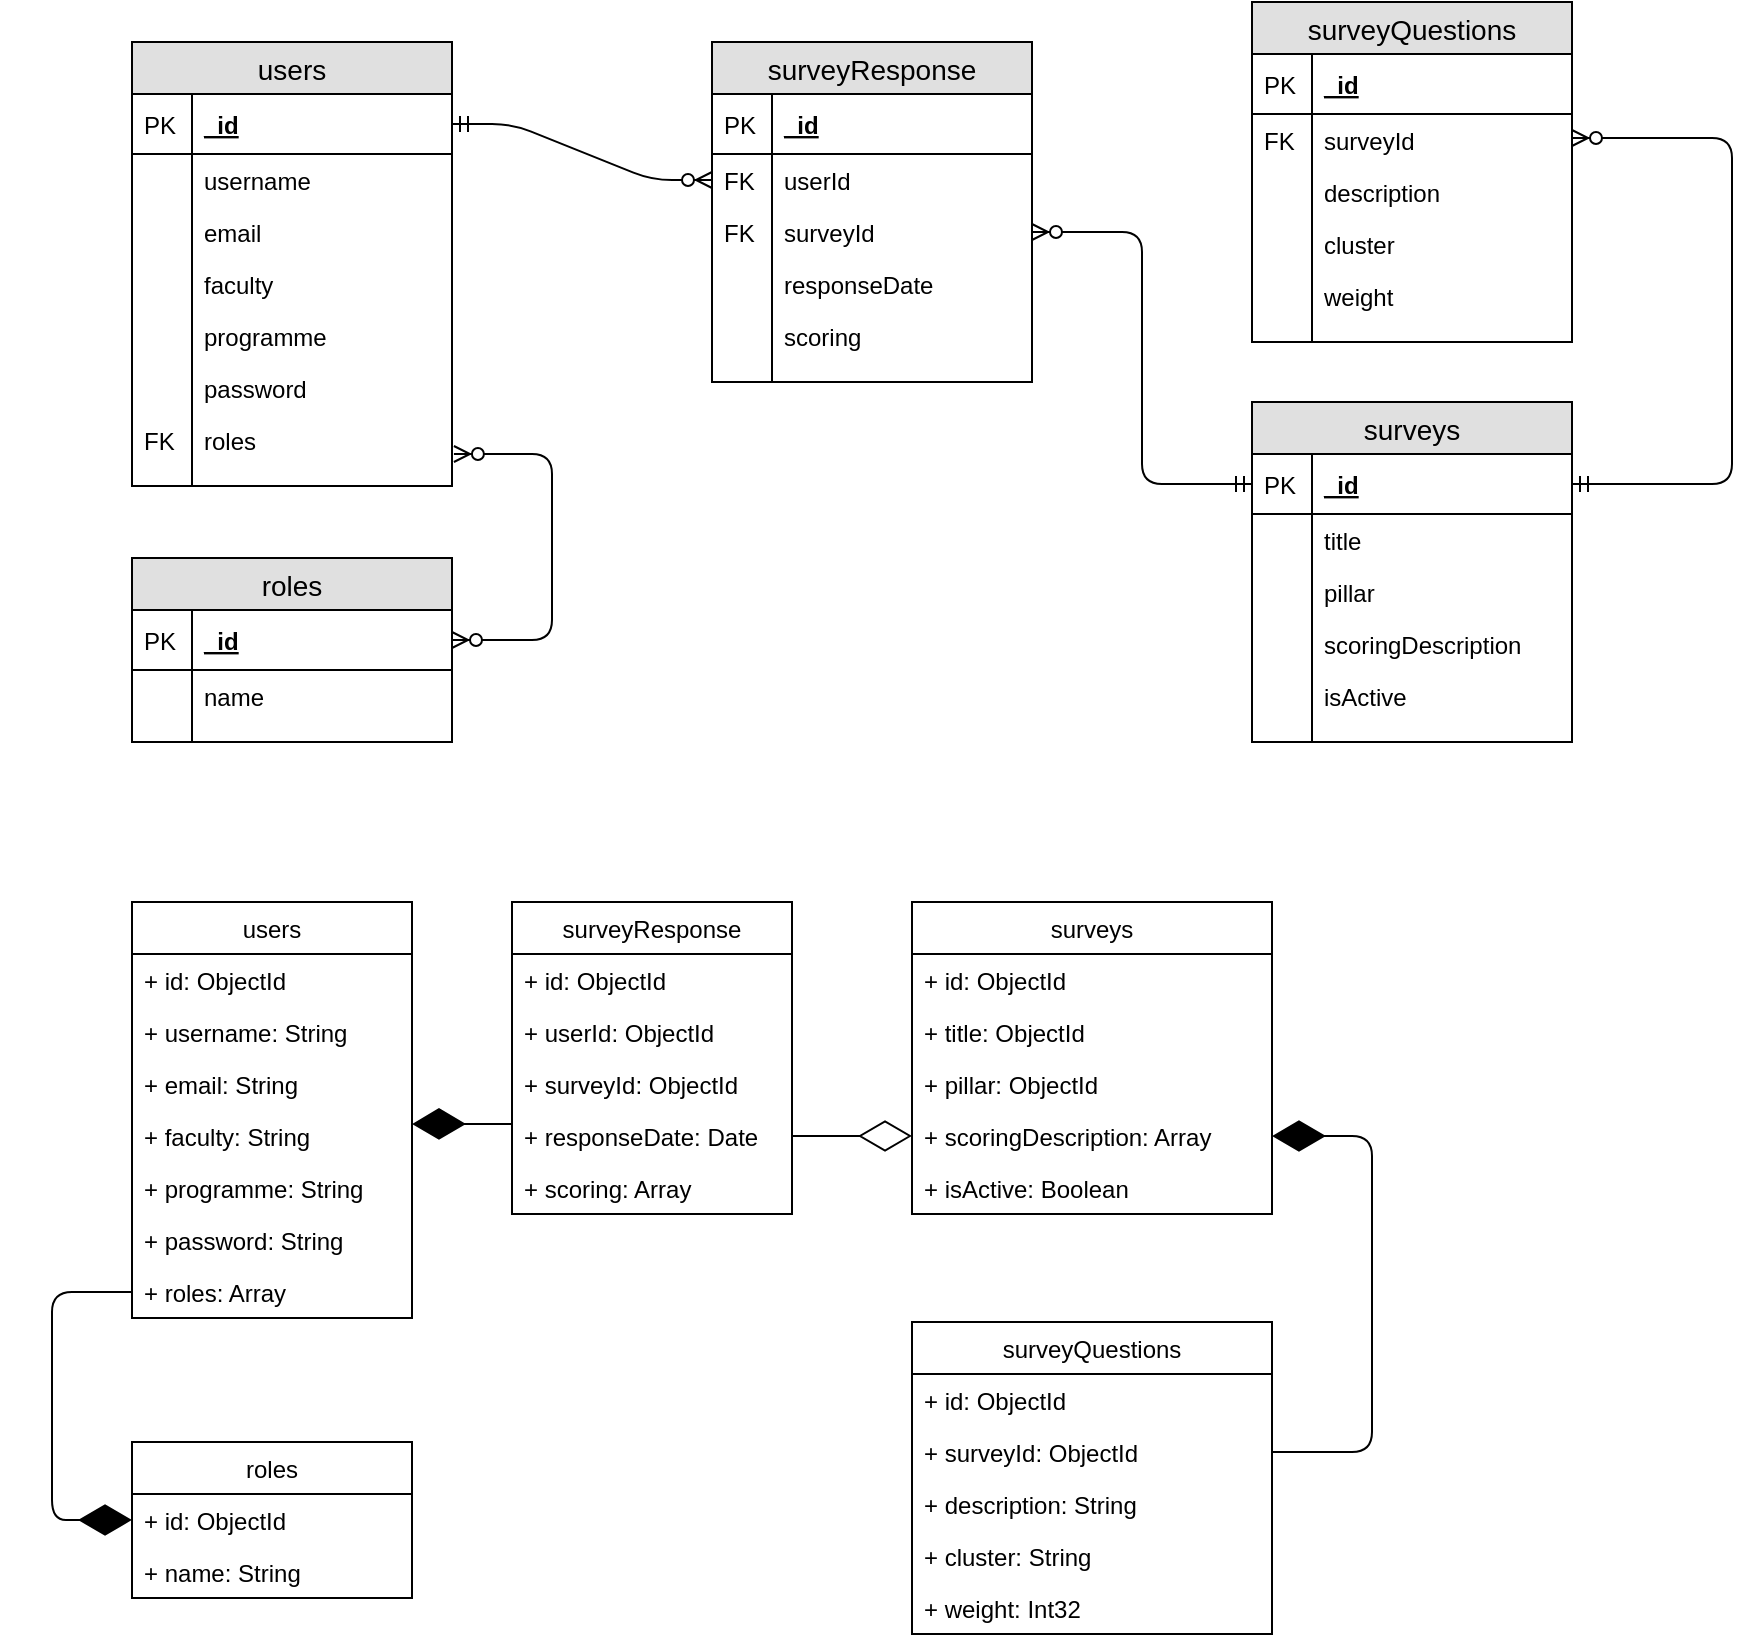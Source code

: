 <mxfile version="12.1.7" type="device" pages="1"><diagram id="KjeQDCXVWMAh6nXp53A3" name="Page-1"><mxGraphModel dx="1186" dy="875" grid="1" gridSize="10" guides="1" tooltips="1" connect="1" arrows="1" fold="1" page="1" pageScale="1" pageWidth="827" pageHeight="1169" math="0" shadow="0"><root><mxCell id="0"/><mxCell id="1" parent="0"/><mxCell id="Y5lfN9v1E54hAEEAa7Ec-3" value="users" style="swimlane;fontStyle=0;childLayout=stackLayout;horizontal=1;startSize=26;fillColor=#e0e0e0;horizontalStack=0;resizeParent=1;resizeParentMax=0;resizeLast=0;collapsible=1;marginBottom=0;swimlaneFillColor=#ffffff;align=center;fontSize=14;" vertex="1" parent="1"><mxGeometry x="170" y="90" width="160" height="222" as="geometry"/></mxCell><mxCell id="Y5lfN9v1E54hAEEAa7Ec-4" value="_id" style="shape=partialRectangle;top=0;left=0;right=0;bottom=1;align=left;verticalAlign=middle;fillColor=none;spacingLeft=34;spacingRight=4;overflow=hidden;rotatable=0;points=[[0,0.5],[1,0.5]];portConstraint=eastwest;dropTarget=0;fontStyle=5;fontSize=12;" vertex="1" parent="Y5lfN9v1E54hAEEAa7Ec-3"><mxGeometry y="26" width="160" height="30" as="geometry"/></mxCell><mxCell id="Y5lfN9v1E54hAEEAa7Ec-5" value="PK" style="shape=partialRectangle;top=0;left=0;bottom=0;fillColor=none;align=left;verticalAlign=middle;spacingLeft=4;spacingRight=4;overflow=hidden;rotatable=0;points=[];portConstraint=eastwest;part=1;fontSize=12;" vertex="1" connectable="0" parent="Y5lfN9v1E54hAEEAa7Ec-4"><mxGeometry width="30" height="30" as="geometry"/></mxCell><mxCell id="Y5lfN9v1E54hAEEAa7Ec-6" value="username" style="shape=partialRectangle;top=0;left=0;right=0;bottom=0;align=left;verticalAlign=top;fillColor=none;spacingLeft=34;spacingRight=4;overflow=hidden;rotatable=0;points=[[0,0.5],[1,0.5]];portConstraint=eastwest;dropTarget=0;fontSize=12;" vertex="1" parent="Y5lfN9v1E54hAEEAa7Ec-3"><mxGeometry y="56" width="160" height="26" as="geometry"/></mxCell><mxCell id="Y5lfN9v1E54hAEEAa7Ec-7" value="" style="shape=partialRectangle;top=0;left=0;bottom=0;fillColor=none;align=left;verticalAlign=top;spacingLeft=4;spacingRight=4;overflow=hidden;rotatable=0;points=[];portConstraint=eastwest;part=1;fontSize=12;" vertex="1" connectable="0" parent="Y5lfN9v1E54hAEEAa7Ec-6"><mxGeometry width="30" height="26" as="geometry"/></mxCell><mxCell id="Y5lfN9v1E54hAEEAa7Ec-8" value="email" style="shape=partialRectangle;top=0;left=0;right=0;bottom=0;align=left;verticalAlign=top;fillColor=none;spacingLeft=34;spacingRight=4;overflow=hidden;rotatable=0;points=[[0,0.5],[1,0.5]];portConstraint=eastwest;dropTarget=0;fontSize=12;" vertex="1" parent="Y5lfN9v1E54hAEEAa7Ec-3"><mxGeometry y="82" width="160" height="26" as="geometry"/></mxCell><mxCell id="Y5lfN9v1E54hAEEAa7Ec-9" value="" style="shape=partialRectangle;top=0;left=0;bottom=0;fillColor=none;align=left;verticalAlign=top;spacingLeft=4;spacingRight=4;overflow=hidden;rotatable=0;points=[];portConstraint=eastwest;part=1;fontSize=12;" vertex="1" connectable="0" parent="Y5lfN9v1E54hAEEAa7Ec-8"><mxGeometry width="30" height="26" as="geometry"/></mxCell><mxCell id="Y5lfN9v1E54hAEEAa7Ec-10" value="faculty" style="shape=partialRectangle;top=0;left=0;right=0;bottom=0;align=left;verticalAlign=top;fillColor=none;spacingLeft=34;spacingRight=4;overflow=hidden;rotatable=0;points=[[0,0.5],[1,0.5]];portConstraint=eastwest;dropTarget=0;fontSize=12;" vertex="1" parent="Y5lfN9v1E54hAEEAa7Ec-3"><mxGeometry y="108" width="160" height="26" as="geometry"/></mxCell><mxCell id="Y5lfN9v1E54hAEEAa7Ec-11" value="" style="shape=partialRectangle;top=0;left=0;bottom=0;fillColor=none;align=left;verticalAlign=top;spacingLeft=4;spacingRight=4;overflow=hidden;rotatable=0;points=[];portConstraint=eastwest;part=1;fontSize=12;" vertex="1" connectable="0" parent="Y5lfN9v1E54hAEEAa7Ec-10"><mxGeometry width="30" height="26" as="geometry"/></mxCell><mxCell id="Y5lfN9v1E54hAEEAa7Ec-14" value="programme" style="shape=partialRectangle;top=0;left=0;right=0;bottom=0;align=left;verticalAlign=top;fillColor=none;spacingLeft=34;spacingRight=4;overflow=hidden;rotatable=0;points=[[0,0.5],[1,0.5]];portConstraint=eastwest;dropTarget=0;fontSize=12;" vertex="1" parent="Y5lfN9v1E54hAEEAa7Ec-3"><mxGeometry y="134" width="160" height="26" as="geometry"/></mxCell><mxCell id="Y5lfN9v1E54hAEEAa7Ec-15" value="" style="shape=partialRectangle;top=0;left=0;bottom=0;fillColor=none;align=left;verticalAlign=top;spacingLeft=4;spacingRight=4;overflow=hidden;rotatable=0;points=[];portConstraint=eastwest;part=1;fontSize=12;" vertex="1" connectable="0" parent="Y5lfN9v1E54hAEEAa7Ec-14"><mxGeometry width="30" height="26" as="geometry"/></mxCell><mxCell id="Y5lfN9v1E54hAEEAa7Ec-16" value="password" style="shape=partialRectangle;top=0;left=0;right=0;bottom=0;align=left;verticalAlign=top;fillColor=none;spacingLeft=34;spacingRight=4;overflow=hidden;rotatable=0;points=[[0,0.5],[1,0.5]];portConstraint=eastwest;dropTarget=0;fontSize=12;" vertex="1" parent="Y5lfN9v1E54hAEEAa7Ec-3"><mxGeometry y="160" width="160" height="26" as="geometry"/></mxCell><mxCell id="Y5lfN9v1E54hAEEAa7Ec-17" value="" style="shape=partialRectangle;top=0;left=0;bottom=0;fillColor=none;align=left;verticalAlign=top;spacingLeft=4;spacingRight=4;overflow=hidden;rotatable=0;points=[];portConstraint=eastwest;part=1;fontSize=12;" vertex="1" connectable="0" parent="Y5lfN9v1E54hAEEAa7Ec-16"><mxGeometry width="30" height="26" as="geometry"/></mxCell><mxCell id="Y5lfN9v1E54hAEEAa7Ec-18" value="roles" style="shape=partialRectangle;top=0;left=0;right=0;bottom=0;align=left;verticalAlign=top;fillColor=none;spacingLeft=34;spacingRight=4;overflow=hidden;rotatable=0;points=[[0,0.5],[1,0.5]];portConstraint=eastwest;dropTarget=0;fontSize=12;" vertex="1" parent="Y5lfN9v1E54hAEEAa7Ec-3"><mxGeometry y="186" width="160" height="26" as="geometry"/></mxCell><mxCell id="Y5lfN9v1E54hAEEAa7Ec-19" value="FK" style="shape=partialRectangle;top=0;left=0;bottom=0;fillColor=none;align=left;verticalAlign=top;spacingLeft=4;spacingRight=4;overflow=hidden;rotatable=0;points=[];portConstraint=eastwest;part=1;fontSize=12;" vertex="1" connectable="0" parent="Y5lfN9v1E54hAEEAa7Ec-18"><mxGeometry width="30" height="26" as="geometry"/></mxCell><mxCell id="Y5lfN9v1E54hAEEAa7Ec-12" value="" style="shape=partialRectangle;top=0;left=0;right=0;bottom=0;align=left;verticalAlign=top;fillColor=none;spacingLeft=34;spacingRight=4;overflow=hidden;rotatable=0;points=[[0,0.5],[1,0.5]];portConstraint=eastwest;dropTarget=0;fontSize=12;" vertex="1" parent="Y5lfN9v1E54hAEEAa7Ec-3"><mxGeometry y="212" width="160" height="10" as="geometry"/></mxCell><mxCell id="Y5lfN9v1E54hAEEAa7Ec-13" value="" style="shape=partialRectangle;top=0;left=0;bottom=0;fillColor=none;align=left;verticalAlign=top;spacingLeft=4;spacingRight=4;overflow=hidden;rotatable=0;points=[];portConstraint=eastwest;part=1;fontSize=12;" vertex="1" connectable="0" parent="Y5lfN9v1E54hAEEAa7Ec-12"><mxGeometry width="30" height="10" as="geometry"/></mxCell><mxCell id="Y5lfN9v1E54hAEEAa7Ec-20" value="roles" style="swimlane;fontStyle=0;childLayout=stackLayout;horizontal=1;startSize=26;fillColor=#e0e0e0;horizontalStack=0;resizeParent=1;resizeParentMax=0;resizeLast=0;collapsible=1;marginBottom=0;swimlaneFillColor=#ffffff;align=center;fontSize=14;" vertex="1" parent="1"><mxGeometry x="170" y="348" width="160" height="92" as="geometry"/></mxCell><mxCell id="Y5lfN9v1E54hAEEAa7Ec-21" value="_id" style="shape=partialRectangle;top=0;left=0;right=0;bottom=1;align=left;verticalAlign=middle;fillColor=none;spacingLeft=34;spacingRight=4;overflow=hidden;rotatable=0;points=[[0,0.5],[1,0.5]];portConstraint=eastwest;dropTarget=0;fontStyle=5;fontSize=12;" vertex="1" parent="Y5lfN9v1E54hAEEAa7Ec-20"><mxGeometry y="26" width="160" height="30" as="geometry"/></mxCell><mxCell id="Y5lfN9v1E54hAEEAa7Ec-22" value="PK" style="shape=partialRectangle;top=0;left=0;bottom=0;fillColor=none;align=left;verticalAlign=middle;spacingLeft=4;spacingRight=4;overflow=hidden;rotatable=0;points=[];portConstraint=eastwest;part=1;fontSize=12;" vertex="1" connectable="0" parent="Y5lfN9v1E54hAEEAa7Ec-21"><mxGeometry width="30" height="30" as="geometry"/></mxCell><mxCell id="Y5lfN9v1E54hAEEAa7Ec-23" value="name" style="shape=partialRectangle;top=0;left=0;right=0;bottom=0;align=left;verticalAlign=top;fillColor=none;spacingLeft=34;spacingRight=4;overflow=hidden;rotatable=0;points=[[0,0.5],[1,0.5]];portConstraint=eastwest;dropTarget=0;fontSize=12;" vertex="1" parent="Y5lfN9v1E54hAEEAa7Ec-20"><mxGeometry y="56" width="160" height="26" as="geometry"/></mxCell><mxCell id="Y5lfN9v1E54hAEEAa7Ec-24" value="" style="shape=partialRectangle;top=0;left=0;bottom=0;fillColor=none;align=left;verticalAlign=top;spacingLeft=4;spacingRight=4;overflow=hidden;rotatable=0;points=[];portConstraint=eastwest;part=1;fontSize=12;" vertex="1" connectable="0" parent="Y5lfN9v1E54hAEEAa7Ec-23"><mxGeometry width="30" height="26" as="geometry"/></mxCell><mxCell id="Y5lfN9v1E54hAEEAa7Ec-35" value="" style="shape=partialRectangle;top=0;left=0;right=0;bottom=0;align=left;verticalAlign=top;fillColor=none;spacingLeft=34;spacingRight=4;overflow=hidden;rotatable=0;points=[[0,0.5],[1,0.5]];portConstraint=eastwest;dropTarget=0;fontSize=12;" vertex="1" parent="Y5lfN9v1E54hAEEAa7Ec-20"><mxGeometry y="82" width="160" height="10" as="geometry"/></mxCell><mxCell id="Y5lfN9v1E54hAEEAa7Ec-36" value="" style="shape=partialRectangle;top=0;left=0;bottom=0;fillColor=none;align=left;verticalAlign=top;spacingLeft=4;spacingRight=4;overflow=hidden;rotatable=0;points=[];portConstraint=eastwest;part=1;fontSize=12;" vertex="1" connectable="0" parent="Y5lfN9v1E54hAEEAa7Ec-35"><mxGeometry width="30" height="10" as="geometry"/></mxCell><mxCell id="Y5lfN9v1E54hAEEAa7Ec-37" value="surveys" style="swimlane;fontStyle=0;childLayout=stackLayout;horizontal=1;startSize=26;fillColor=#e0e0e0;horizontalStack=0;resizeParent=1;resizeParentMax=0;resizeLast=0;collapsible=1;marginBottom=0;swimlaneFillColor=#ffffff;align=center;fontSize=14;" vertex="1" parent="1"><mxGeometry x="730" y="270" width="160" height="170" as="geometry"/></mxCell><mxCell id="Y5lfN9v1E54hAEEAa7Ec-38" value="_id" style="shape=partialRectangle;top=0;left=0;right=0;bottom=1;align=left;verticalAlign=middle;fillColor=none;spacingLeft=34;spacingRight=4;overflow=hidden;rotatable=0;points=[[0,0.5],[1,0.5]];portConstraint=eastwest;dropTarget=0;fontStyle=5;fontSize=12;" vertex="1" parent="Y5lfN9v1E54hAEEAa7Ec-37"><mxGeometry y="26" width="160" height="30" as="geometry"/></mxCell><mxCell id="Y5lfN9v1E54hAEEAa7Ec-39" value="PK" style="shape=partialRectangle;top=0;left=0;bottom=0;fillColor=none;align=left;verticalAlign=middle;spacingLeft=4;spacingRight=4;overflow=hidden;rotatable=0;points=[];portConstraint=eastwest;part=1;fontSize=12;" vertex="1" connectable="0" parent="Y5lfN9v1E54hAEEAa7Ec-38"><mxGeometry width="30" height="30" as="geometry"/></mxCell><mxCell id="Y5lfN9v1E54hAEEAa7Ec-40" value="title" style="shape=partialRectangle;top=0;left=0;right=0;bottom=0;align=left;verticalAlign=top;fillColor=none;spacingLeft=34;spacingRight=4;overflow=hidden;rotatable=0;points=[[0,0.5],[1,0.5]];portConstraint=eastwest;dropTarget=0;fontSize=12;" vertex="1" parent="Y5lfN9v1E54hAEEAa7Ec-37"><mxGeometry y="56" width="160" height="26" as="geometry"/></mxCell><mxCell id="Y5lfN9v1E54hAEEAa7Ec-41" value="" style="shape=partialRectangle;top=0;left=0;bottom=0;fillColor=none;align=left;verticalAlign=top;spacingLeft=4;spacingRight=4;overflow=hidden;rotatable=0;points=[];portConstraint=eastwest;part=1;fontSize=12;" vertex="1" connectable="0" parent="Y5lfN9v1E54hAEEAa7Ec-40"><mxGeometry width="30" height="26" as="geometry"/></mxCell><mxCell id="Y5lfN9v1E54hAEEAa7Ec-42" value="pillar" style="shape=partialRectangle;top=0;left=0;right=0;bottom=0;align=left;verticalAlign=top;fillColor=none;spacingLeft=34;spacingRight=4;overflow=hidden;rotatable=0;points=[[0,0.5],[1,0.5]];portConstraint=eastwest;dropTarget=0;fontSize=12;" vertex="1" parent="Y5lfN9v1E54hAEEAa7Ec-37"><mxGeometry y="82" width="160" height="26" as="geometry"/></mxCell><mxCell id="Y5lfN9v1E54hAEEAa7Ec-43" value="" style="shape=partialRectangle;top=0;left=0;bottom=0;fillColor=none;align=left;verticalAlign=top;spacingLeft=4;spacingRight=4;overflow=hidden;rotatable=0;points=[];portConstraint=eastwest;part=1;fontSize=12;" vertex="1" connectable="0" parent="Y5lfN9v1E54hAEEAa7Ec-42"><mxGeometry width="30" height="26" as="geometry"/></mxCell><mxCell id="Y5lfN9v1E54hAEEAa7Ec-44" value="scoringDescription" style="shape=partialRectangle;top=0;left=0;right=0;bottom=0;align=left;verticalAlign=top;fillColor=none;spacingLeft=34;spacingRight=4;overflow=hidden;rotatable=0;points=[[0,0.5],[1,0.5]];portConstraint=eastwest;dropTarget=0;fontSize=12;" vertex="1" parent="Y5lfN9v1E54hAEEAa7Ec-37"><mxGeometry y="108" width="160" height="26" as="geometry"/></mxCell><mxCell id="Y5lfN9v1E54hAEEAa7Ec-45" value="" style="shape=partialRectangle;top=0;left=0;bottom=0;fillColor=none;align=left;verticalAlign=top;spacingLeft=4;spacingRight=4;overflow=hidden;rotatable=0;points=[];portConstraint=eastwest;part=1;fontSize=12;" vertex="1" connectable="0" parent="Y5lfN9v1E54hAEEAa7Ec-44"><mxGeometry width="30" height="26" as="geometry"/></mxCell><mxCell id="Y5lfN9v1E54hAEEAa7Ec-46" value="isActive" style="shape=partialRectangle;top=0;left=0;right=0;bottom=0;align=left;verticalAlign=top;fillColor=none;spacingLeft=34;spacingRight=4;overflow=hidden;rotatable=0;points=[[0,0.5],[1,0.5]];portConstraint=eastwest;dropTarget=0;fontSize=12;" vertex="1" parent="Y5lfN9v1E54hAEEAa7Ec-37"><mxGeometry y="134" width="160" height="26" as="geometry"/></mxCell><mxCell id="Y5lfN9v1E54hAEEAa7Ec-47" value="" style="shape=partialRectangle;top=0;left=0;bottom=0;fillColor=none;align=left;verticalAlign=top;spacingLeft=4;spacingRight=4;overflow=hidden;rotatable=0;points=[];portConstraint=eastwest;part=1;fontSize=12;" vertex="1" connectable="0" parent="Y5lfN9v1E54hAEEAa7Ec-46"><mxGeometry width="30" height="26" as="geometry"/></mxCell><mxCell id="Y5lfN9v1E54hAEEAa7Ec-52" value="" style="shape=partialRectangle;top=0;left=0;right=0;bottom=0;align=left;verticalAlign=top;fillColor=none;spacingLeft=34;spacingRight=4;overflow=hidden;rotatable=0;points=[[0,0.5],[1,0.5]];portConstraint=eastwest;dropTarget=0;fontSize=12;" vertex="1" parent="Y5lfN9v1E54hAEEAa7Ec-37"><mxGeometry y="160" width="160" height="10" as="geometry"/></mxCell><mxCell id="Y5lfN9v1E54hAEEAa7Ec-53" value="" style="shape=partialRectangle;top=0;left=0;bottom=0;fillColor=none;align=left;verticalAlign=top;spacingLeft=4;spacingRight=4;overflow=hidden;rotatable=0;points=[];portConstraint=eastwest;part=1;fontSize=12;" vertex="1" connectable="0" parent="Y5lfN9v1E54hAEEAa7Ec-52"><mxGeometry width="30" height="10" as="geometry"/></mxCell><mxCell id="Y5lfN9v1E54hAEEAa7Ec-54" value="surveyQuestions" style="swimlane;fontStyle=0;childLayout=stackLayout;horizontal=1;startSize=26;fillColor=#e0e0e0;horizontalStack=0;resizeParent=1;resizeParentMax=0;resizeLast=0;collapsible=1;marginBottom=0;swimlaneFillColor=#ffffff;align=center;fontSize=14;" vertex="1" parent="1"><mxGeometry x="730" y="70" width="160" height="170" as="geometry"/></mxCell><mxCell id="Y5lfN9v1E54hAEEAa7Ec-55" value="_id" style="shape=partialRectangle;top=0;left=0;right=0;bottom=1;align=left;verticalAlign=middle;fillColor=none;spacingLeft=34;spacingRight=4;overflow=hidden;rotatable=0;points=[[0,0.5],[1,0.5]];portConstraint=eastwest;dropTarget=0;fontStyle=5;fontSize=12;" vertex="1" parent="Y5lfN9v1E54hAEEAa7Ec-54"><mxGeometry y="26" width="160" height="30" as="geometry"/></mxCell><mxCell id="Y5lfN9v1E54hAEEAa7Ec-56" value="PK" style="shape=partialRectangle;top=0;left=0;bottom=0;fillColor=none;align=left;verticalAlign=middle;spacingLeft=4;spacingRight=4;overflow=hidden;rotatable=0;points=[];portConstraint=eastwest;part=1;fontSize=12;" vertex="1" connectable="0" parent="Y5lfN9v1E54hAEEAa7Ec-55"><mxGeometry width="30" height="30" as="geometry"/></mxCell><mxCell id="Y5lfN9v1E54hAEEAa7Ec-57" value="surveyId" style="shape=partialRectangle;top=0;left=0;right=0;bottom=0;align=left;verticalAlign=top;fillColor=none;spacingLeft=34;spacingRight=4;overflow=hidden;rotatable=0;points=[[0,0.5],[1,0.5]];portConstraint=eastwest;dropTarget=0;fontSize=12;" vertex="1" parent="Y5lfN9v1E54hAEEAa7Ec-54"><mxGeometry y="56" width="160" height="26" as="geometry"/></mxCell><mxCell id="Y5lfN9v1E54hAEEAa7Ec-58" value="FK" style="shape=partialRectangle;top=0;left=0;bottom=0;fillColor=none;align=left;verticalAlign=top;spacingLeft=4;spacingRight=4;overflow=hidden;rotatable=0;points=[];portConstraint=eastwest;part=1;fontSize=12;" vertex="1" connectable="0" parent="Y5lfN9v1E54hAEEAa7Ec-57"><mxGeometry width="30" height="26" as="geometry"/></mxCell><mxCell id="Y5lfN9v1E54hAEEAa7Ec-59" value="description" style="shape=partialRectangle;top=0;left=0;right=0;bottom=0;align=left;verticalAlign=top;fillColor=none;spacingLeft=34;spacingRight=4;overflow=hidden;rotatable=0;points=[[0,0.5],[1,0.5]];portConstraint=eastwest;dropTarget=0;fontSize=12;" vertex="1" parent="Y5lfN9v1E54hAEEAa7Ec-54"><mxGeometry y="82" width="160" height="26" as="geometry"/></mxCell><mxCell id="Y5lfN9v1E54hAEEAa7Ec-60" value="" style="shape=partialRectangle;top=0;left=0;bottom=0;fillColor=none;align=left;verticalAlign=top;spacingLeft=4;spacingRight=4;overflow=hidden;rotatable=0;points=[];portConstraint=eastwest;part=1;fontSize=12;" vertex="1" connectable="0" parent="Y5lfN9v1E54hAEEAa7Ec-59"><mxGeometry width="30" height="26" as="geometry"/></mxCell><mxCell id="Y5lfN9v1E54hAEEAa7Ec-61" value="cluster" style="shape=partialRectangle;top=0;left=0;right=0;bottom=0;align=left;verticalAlign=top;fillColor=none;spacingLeft=34;spacingRight=4;overflow=hidden;rotatable=0;points=[[0,0.5],[1,0.5]];portConstraint=eastwest;dropTarget=0;fontSize=12;" vertex="1" parent="Y5lfN9v1E54hAEEAa7Ec-54"><mxGeometry y="108" width="160" height="26" as="geometry"/></mxCell><mxCell id="Y5lfN9v1E54hAEEAa7Ec-62" value="" style="shape=partialRectangle;top=0;left=0;bottom=0;fillColor=none;align=left;verticalAlign=top;spacingLeft=4;spacingRight=4;overflow=hidden;rotatable=0;points=[];portConstraint=eastwest;part=1;fontSize=12;" vertex="1" connectable="0" parent="Y5lfN9v1E54hAEEAa7Ec-61"><mxGeometry width="30" height="26" as="geometry"/></mxCell><mxCell id="Y5lfN9v1E54hAEEAa7Ec-63" value="weight" style="shape=partialRectangle;top=0;left=0;right=0;bottom=0;align=left;verticalAlign=top;fillColor=none;spacingLeft=34;spacingRight=4;overflow=hidden;rotatable=0;points=[[0,0.5],[1,0.5]];portConstraint=eastwest;dropTarget=0;fontSize=12;" vertex="1" parent="Y5lfN9v1E54hAEEAa7Ec-54"><mxGeometry y="134" width="160" height="26" as="geometry"/></mxCell><mxCell id="Y5lfN9v1E54hAEEAa7Ec-64" value="" style="shape=partialRectangle;top=0;left=0;bottom=0;fillColor=none;align=left;verticalAlign=top;spacingLeft=4;spacingRight=4;overflow=hidden;rotatable=0;points=[];portConstraint=eastwest;part=1;fontSize=12;" vertex="1" connectable="0" parent="Y5lfN9v1E54hAEEAa7Ec-63"><mxGeometry width="30" height="26" as="geometry"/></mxCell><mxCell id="Y5lfN9v1E54hAEEAa7Ec-65" value="" style="shape=partialRectangle;top=0;left=0;right=0;bottom=0;align=left;verticalAlign=top;fillColor=none;spacingLeft=34;spacingRight=4;overflow=hidden;rotatable=0;points=[[0,0.5],[1,0.5]];portConstraint=eastwest;dropTarget=0;fontSize=12;" vertex="1" parent="Y5lfN9v1E54hAEEAa7Ec-54"><mxGeometry y="160" width="160" height="10" as="geometry"/></mxCell><mxCell id="Y5lfN9v1E54hAEEAa7Ec-66" value="" style="shape=partialRectangle;top=0;left=0;bottom=0;fillColor=none;align=left;verticalAlign=top;spacingLeft=4;spacingRight=4;overflow=hidden;rotatable=0;points=[];portConstraint=eastwest;part=1;fontSize=12;" vertex="1" connectable="0" parent="Y5lfN9v1E54hAEEAa7Ec-65"><mxGeometry width="30" height="10" as="geometry"/></mxCell><mxCell id="Y5lfN9v1E54hAEEAa7Ec-67" value="surveyResponse" style="swimlane;fontStyle=0;childLayout=stackLayout;horizontal=1;startSize=26;fillColor=#e0e0e0;horizontalStack=0;resizeParent=1;resizeParentMax=0;resizeLast=0;collapsible=1;marginBottom=0;swimlaneFillColor=#ffffff;align=center;fontSize=14;" vertex="1" parent="1"><mxGeometry x="460" y="90" width="160" height="170" as="geometry"/></mxCell><mxCell id="Y5lfN9v1E54hAEEAa7Ec-68" value="_id" style="shape=partialRectangle;top=0;left=0;right=0;bottom=1;align=left;verticalAlign=middle;fillColor=none;spacingLeft=34;spacingRight=4;overflow=hidden;rotatable=0;points=[[0,0.5],[1,0.5]];portConstraint=eastwest;dropTarget=0;fontStyle=5;fontSize=12;" vertex="1" parent="Y5lfN9v1E54hAEEAa7Ec-67"><mxGeometry y="26" width="160" height="30" as="geometry"/></mxCell><mxCell id="Y5lfN9v1E54hAEEAa7Ec-69" value="PK" style="shape=partialRectangle;top=0;left=0;bottom=0;fillColor=none;align=left;verticalAlign=middle;spacingLeft=4;spacingRight=4;overflow=hidden;rotatable=0;points=[];portConstraint=eastwest;part=1;fontSize=12;" vertex="1" connectable="0" parent="Y5lfN9v1E54hAEEAa7Ec-68"><mxGeometry width="30" height="30" as="geometry"/></mxCell><mxCell id="Y5lfN9v1E54hAEEAa7Ec-70" value="userId" style="shape=partialRectangle;top=0;left=0;right=0;bottom=0;align=left;verticalAlign=top;fillColor=none;spacingLeft=34;spacingRight=4;overflow=hidden;rotatable=0;points=[[0,0.5],[1,0.5]];portConstraint=eastwest;dropTarget=0;fontSize=12;" vertex="1" parent="Y5lfN9v1E54hAEEAa7Ec-67"><mxGeometry y="56" width="160" height="26" as="geometry"/></mxCell><mxCell id="Y5lfN9v1E54hAEEAa7Ec-71" value="FK" style="shape=partialRectangle;top=0;left=0;bottom=0;fillColor=none;align=left;verticalAlign=top;spacingLeft=4;spacingRight=4;overflow=hidden;rotatable=0;points=[];portConstraint=eastwest;part=1;fontSize=12;" vertex="1" connectable="0" parent="Y5lfN9v1E54hAEEAa7Ec-70"><mxGeometry width="30" height="26" as="geometry"/></mxCell><mxCell id="Y5lfN9v1E54hAEEAa7Ec-72" value="surveyId" style="shape=partialRectangle;top=0;left=0;right=0;bottom=0;align=left;verticalAlign=top;fillColor=none;spacingLeft=34;spacingRight=4;overflow=hidden;rotatable=0;points=[[0,0.5],[1,0.5]];portConstraint=eastwest;dropTarget=0;fontSize=12;" vertex="1" parent="Y5lfN9v1E54hAEEAa7Ec-67"><mxGeometry y="82" width="160" height="26" as="geometry"/></mxCell><mxCell id="Y5lfN9v1E54hAEEAa7Ec-73" value="FK" style="shape=partialRectangle;top=0;left=0;bottom=0;fillColor=none;align=left;verticalAlign=top;spacingLeft=4;spacingRight=4;overflow=hidden;rotatable=0;points=[];portConstraint=eastwest;part=1;fontSize=12;" vertex="1" connectable="0" parent="Y5lfN9v1E54hAEEAa7Ec-72"><mxGeometry width="30" height="26" as="geometry"/></mxCell><mxCell id="Y5lfN9v1E54hAEEAa7Ec-74" value="responseDate" style="shape=partialRectangle;top=0;left=0;right=0;bottom=0;align=left;verticalAlign=top;fillColor=none;spacingLeft=34;spacingRight=4;overflow=hidden;rotatable=0;points=[[0,0.5],[1,0.5]];portConstraint=eastwest;dropTarget=0;fontSize=12;" vertex="1" parent="Y5lfN9v1E54hAEEAa7Ec-67"><mxGeometry y="108" width="160" height="26" as="geometry"/></mxCell><mxCell id="Y5lfN9v1E54hAEEAa7Ec-75" value="" style="shape=partialRectangle;top=0;left=0;bottom=0;fillColor=none;align=left;verticalAlign=top;spacingLeft=4;spacingRight=4;overflow=hidden;rotatable=0;points=[];portConstraint=eastwest;part=1;fontSize=12;" vertex="1" connectable="0" parent="Y5lfN9v1E54hAEEAa7Ec-74"><mxGeometry width="30" height="26" as="geometry"/></mxCell><mxCell id="Y5lfN9v1E54hAEEAa7Ec-76" value="scoring" style="shape=partialRectangle;top=0;left=0;right=0;bottom=0;align=left;verticalAlign=top;fillColor=none;spacingLeft=34;spacingRight=4;overflow=hidden;rotatable=0;points=[[0,0.5],[1,0.5]];portConstraint=eastwest;dropTarget=0;fontSize=12;" vertex="1" parent="Y5lfN9v1E54hAEEAa7Ec-67"><mxGeometry y="134" width="160" height="26" as="geometry"/></mxCell><mxCell id="Y5lfN9v1E54hAEEAa7Ec-77" value="" style="shape=partialRectangle;top=0;left=0;bottom=0;fillColor=none;align=left;verticalAlign=top;spacingLeft=4;spacingRight=4;overflow=hidden;rotatable=0;points=[];portConstraint=eastwest;part=1;fontSize=12;" vertex="1" connectable="0" parent="Y5lfN9v1E54hAEEAa7Ec-76"><mxGeometry width="30" height="26" as="geometry"/></mxCell><mxCell id="Y5lfN9v1E54hAEEAa7Ec-78" value="" style="shape=partialRectangle;top=0;left=0;right=0;bottom=0;align=left;verticalAlign=top;fillColor=none;spacingLeft=34;spacingRight=4;overflow=hidden;rotatable=0;points=[[0,0.5],[1,0.5]];portConstraint=eastwest;dropTarget=0;fontSize=12;" vertex="1" parent="Y5lfN9v1E54hAEEAa7Ec-67"><mxGeometry y="160" width="160" height="10" as="geometry"/></mxCell><mxCell id="Y5lfN9v1E54hAEEAa7Ec-79" value="" style="shape=partialRectangle;top=0;left=0;bottom=0;fillColor=none;align=left;verticalAlign=top;spacingLeft=4;spacingRight=4;overflow=hidden;rotatable=0;points=[];portConstraint=eastwest;part=1;fontSize=12;" vertex="1" connectable="0" parent="Y5lfN9v1E54hAEEAa7Ec-78"><mxGeometry width="30" height="10" as="geometry"/></mxCell><mxCell id="Y5lfN9v1E54hAEEAa7Ec-81" value="" style="edgeStyle=elbowEdgeStyle;fontSize=12;html=1;endArrow=ERzeroToMany;endFill=1;startArrow=ERzeroToMany;entryX=1;entryY=0.5;entryDx=0;entryDy=0;exitX=1.006;exitY=0.769;exitDx=0;exitDy=0;exitPerimeter=0;" edge="1" parent="1" source="Y5lfN9v1E54hAEEAa7Ec-18" target="Y5lfN9v1E54hAEEAa7Ec-21"><mxGeometry width="100" height="100" relative="1" as="geometry"><mxPoint x="330" y="311" as="sourcePoint"/><mxPoint x="471.421" y="211" as="targetPoint"/><Array as="points"><mxPoint x="380" y="340"/></Array></mxGeometry></mxCell><mxCell id="Y5lfN9v1E54hAEEAa7Ec-83" value="" style="edgeStyle=entityRelationEdgeStyle;fontSize=12;html=1;endArrow=ERzeroToMany;startArrow=ERmandOne;entryX=0;entryY=0.5;entryDx=0;entryDy=0;exitX=1;exitY=0.5;exitDx=0;exitDy=0;" edge="1" parent="1" source="Y5lfN9v1E54hAEEAa7Ec-4" target="Y5lfN9v1E54hAEEAa7Ec-70"><mxGeometry width="100" height="100" relative="1" as="geometry"><mxPoint x="170" y="560" as="sourcePoint"/><mxPoint x="270" y="460" as="targetPoint"/></mxGeometry></mxCell><mxCell id="Y5lfN9v1E54hAEEAa7Ec-84" value="" style="edgeStyle=elbowEdgeStyle;fontSize=12;html=1;endArrow=ERzeroToMany;startArrow=ERmandOne;entryX=1;entryY=0.5;entryDx=0;entryDy=0;exitX=0;exitY=0.5;exitDx=0;exitDy=0;" edge="1" parent="1" source="Y5lfN9v1E54hAEEAa7Ec-38" target="Y5lfN9v1E54hAEEAa7Ec-72"><mxGeometry width="100" height="100" relative="1" as="geometry"><mxPoint x="710" y="327" as="sourcePoint"/><mxPoint x="680" y="260" as="targetPoint"/></mxGeometry></mxCell><mxCell id="Y5lfN9v1E54hAEEAa7Ec-111" value="" style="edgeStyle=elbowEdgeStyle;fontSize=12;html=1;endArrow=ERzeroToMany;startArrow=ERmandOne;exitX=1;exitY=0.5;exitDx=0;exitDy=0;" edge="1" parent="1" source="Y5lfN9v1E54hAEEAa7Ec-38"><mxGeometry width="100" height="100" relative="1" as="geometry"><mxPoint x="930" y="260" as="sourcePoint"/><mxPoint x="890" y="138" as="targetPoint"/><Array as="points"><mxPoint x="970" y="210"/></Array></mxGeometry></mxCell><mxCell id="Y5lfN9v1E54hAEEAa7Ec-112" value="users" style="swimlane;fontStyle=0;childLayout=stackLayout;horizontal=1;startSize=26;fillColor=none;horizontalStack=0;resizeParent=1;resizeParentMax=0;resizeLast=0;collapsible=1;marginBottom=0;align=center;" vertex="1" parent="1"><mxGeometry x="170" y="520" width="140" height="208" as="geometry"><mxRectangle x="80" y="530" width="60" height="26" as="alternateBounds"/></mxGeometry></mxCell><mxCell id="Y5lfN9v1E54hAEEAa7Ec-113" value="+ id: ObjectId" style="text;strokeColor=none;fillColor=none;align=left;verticalAlign=top;spacingLeft=4;spacingRight=4;overflow=hidden;rotatable=0;points=[[0,0.5],[1,0.5]];portConstraint=eastwest;" vertex="1" parent="Y5lfN9v1E54hAEEAa7Ec-112"><mxGeometry y="26" width="140" height="26" as="geometry"/></mxCell><mxCell id="Y5lfN9v1E54hAEEAa7Ec-114" value="+ username: String" style="text;strokeColor=none;fillColor=none;align=left;verticalAlign=top;spacingLeft=4;spacingRight=4;overflow=hidden;rotatable=0;points=[[0,0.5],[1,0.5]];portConstraint=eastwest;" vertex="1" parent="Y5lfN9v1E54hAEEAa7Ec-112"><mxGeometry y="52" width="140" height="26" as="geometry"/></mxCell><mxCell id="Y5lfN9v1E54hAEEAa7Ec-115" value="+ email: String" style="text;strokeColor=none;fillColor=none;align=left;verticalAlign=top;spacingLeft=4;spacingRight=4;overflow=hidden;rotatable=0;points=[[0,0.5],[1,0.5]];portConstraint=eastwest;" vertex="1" parent="Y5lfN9v1E54hAEEAa7Ec-112"><mxGeometry y="78" width="140" height="26" as="geometry"/></mxCell><mxCell id="Y5lfN9v1E54hAEEAa7Ec-116" value="+ faculty: String" style="text;strokeColor=none;fillColor=none;align=left;verticalAlign=top;spacingLeft=4;spacingRight=4;overflow=hidden;rotatable=0;points=[[0,0.5],[1,0.5]];portConstraint=eastwest;" vertex="1" parent="Y5lfN9v1E54hAEEAa7Ec-112"><mxGeometry y="104" width="140" height="26" as="geometry"/></mxCell><mxCell id="Y5lfN9v1E54hAEEAa7Ec-117" value="+ programme: String" style="text;strokeColor=none;fillColor=none;align=left;verticalAlign=top;spacingLeft=4;spacingRight=4;overflow=hidden;rotatable=0;points=[[0,0.5],[1,0.5]];portConstraint=eastwest;" vertex="1" parent="Y5lfN9v1E54hAEEAa7Ec-112"><mxGeometry y="130" width="140" height="26" as="geometry"/></mxCell><mxCell id="Y5lfN9v1E54hAEEAa7Ec-118" value="+ password: String" style="text;strokeColor=none;fillColor=none;align=left;verticalAlign=top;spacingLeft=4;spacingRight=4;overflow=hidden;rotatable=0;points=[[0,0.5],[1,0.5]];portConstraint=eastwest;" vertex="1" parent="Y5lfN9v1E54hAEEAa7Ec-112"><mxGeometry y="156" width="140" height="26" as="geometry"/></mxCell><mxCell id="Y5lfN9v1E54hAEEAa7Ec-119" value="+ roles: Array" style="text;strokeColor=none;fillColor=none;align=left;verticalAlign=top;spacingLeft=4;spacingRight=4;overflow=hidden;rotatable=0;points=[[0,0.5],[1,0.5]];portConstraint=eastwest;" vertex="1" parent="Y5lfN9v1E54hAEEAa7Ec-112"><mxGeometry y="182" width="140" height="26" as="geometry"/></mxCell><mxCell id="Y5lfN9v1E54hAEEAa7Ec-120" value="roles" style="swimlane;fontStyle=0;childLayout=stackLayout;horizontal=1;startSize=26;fillColor=none;horizontalStack=0;resizeParent=1;resizeParentMax=0;resizeLast=0;collapsible=1;marginBottom=0;align=center;" vertex="1" parent="1"><mxGeometry x="170" y="790" width="140" height="78" as="geometry"><mxRectangle x="80" y="530" width="60" height="26" as="alternateBounds"/></mxGeometry></mxCell><mxCell id="Y5lfN9v1E54hAEEAa7Ec-121" value="+ id: ObjectId" style="text;strokeColor=none;fillColor=none;align=left;verticalAlign=top;spacingLeft=4;spacingRight=4;overflow=hidden;rotatable=0;points=[[0,0.5],[1,0.5]];portConstraint=eastwest;" vertex="1" parent="Y5lfN9v1E54hAEEAa7Ec-120"><mxGeometry y="26" width="140" height="26" as="geometry"/></mxCell><mxCell id="Y5lfN9v1E54hAEEAa7Ec-122" value="+ name: String" style="text;strokeColor=none;fillColor=none;align=left;verticalAlign=top;spacingLeft=4;spacingRight=4;overflow=hidden;rotatable=0;points=[[0,0.5],[1,0.5]];portConstraint=eastwest;" vertex="1" parent="Y5lfN9v1E54hAEEAa7Ec-120"><mxGeometry y="52" width="140" height="26" as="geometry"/></mxCell><mxCell id="Y5lfN9v1E54hAEEAa7Ec-128" value="" style="endArrow=diamondThin;endFill=1;endSize=24;html=1;exitX=0;exitY=0.5;exitDx=0;exitDy=0;edgeStyle=elbowEdgeStyle;entryX=0;entryY=0.5;entryDx=0;entryDy=0;" edge="1" parent="1" source="Y5lfN9v1E54hAEEAa7Ec-119" target="Y5lfN9v1E54hAEEAa7Ec-121"><mxGeometry width="160" relative="1" as="geometry"><mxPoint x="410" y="700" as="sourcePoint"/><mxPoint x="345" y="800" as="targetPoint"/><Array as="points"><mxPoint x="130" y="770"/></Array></mxGeometry></mxCell><mxCell id="Y5lfN9v1E54hAEEAa7Ec-129" value="surveyResponse" style="swimlane;fontStyle=0;childLayout=stackLayout;horizontal=1;startSize=26;fillColor=none;horizontalStack=0;resizeParent=1;resizeParentMax=0;resizeLast=0;collapsible=1;marginBottom=0;align=center;" vertex="1" parent="1"><mxGeometry x="360" y="520" width="140" height="156" as="geometry"><mxRectangle x="80" y="530" width="60" height="26" as="alternateBounds"/></mxGeometry></mxCell><mxCell id="Y5lfN9v1E54hAEEAa7Ec-130" value="+ id: ObjectId" style="text;strokeColor=none;fillColor=none;align=left;verticalAlign=top;spacingLeft=4;spacingRight=4;overflow=hidden;rotatable=0;points=[[0,0.5],[1,0.5]];portConstraint=eastwest;" vertex="1" parent="Y5lfN9v1E54hAEEAa7Ec-129"><mxGeometry y="26" width="140" height="26" as="geometry"/></mxCell><mxCell id="Y5lfN9v1E54hAEEAa7Ec-131" value="+ userId: ObjectId" style="text;strokeColor=none;fillColor=none;align=left;verticalAlign=top;spacingLeft=4;spacingRight=4;overflow=hidden;rotatable=0;points=[[0,0.5],[1,0.5]];portConstraint=eastwest;" vertex="1" parent="Y5lfN9v1E54hAEEAa7Ec-129"><mxGeometry y="52" width="140" height="26" as="geometry"/></mxCell><mxCell id="Y5lfN9v1E54hAEEAa7Ec-132" value="+ surveyId: ObjectId" style="text;strokeColor=none;fillColor=none;align=left;verticalAlign=top;spacingLeft=4;spacingRight=4;overflow=hidden;rotatable=0;points=[[0,0.5],[1,0.5]];portConstraint=eastwest;" vertex="1" parent="Y5lfN9v1E54hAEEAa7Ec-129"><mxGeometry y="78" width="140" height="26" as="geometry"/></mxCell><mxCell id="Y5lfN9v1E54hAEEAa7Ec-133" value="+ responseDate: Date" style="text;strokeColor=none;fillColor=none;align=left;verticalAlign=top;spacingLeft=4;spacingRight=4;overflow=hidden;rotatable=0;points=[[0,0.5],[1,0.5]];portConstraint=eastwest;" vertex="1" parent="Y5lfN9v1E54hAEEAa7Ec-129"><mxGeometry y="104" width="140" height="26" as="geometry"/></mxCell><mxCell id="Y5lfN9v1E54hAEEAa7Ec-134" value="+ scoring: Array" style="text;strokeColor=none;fillColor=none;align=left;verticalAlign=top;spacingLeft=4;spacingRight=4;overflow=hidden;rotatable=0;points=[[0,0.5],[1,0.5]];portConstraint=eastwest;" vertex="1" parent="Y5lfN9v1E54hAEEAa7Ec-129"><mxGeometry y="130" width="140" height="26" as="geometry"/></mxCell><mxCell id="Y5lfN9v1E54hAEEAa7Ec-138" value="" style="endArrow=diamondThin;endFill=1;endSize=24;html=1;entryX=1;entryY=0.269;entryDx=0;entryDy=0;entryPerimeter=0;exitX=0;exitY=0.269;exitDx=0;exitDy=0;exitPerimeter=0;" edge="1" parent="1" source="Y5lfN9v1E54hAEEAa7Ec-133" target="Y5lfN9v1E54hAEEAa7Ec-116"><mxGeometry width="160" relative="1" as="geometry"><mxPoint x="330" y="740" as="sourcePoint"/><mxPoint x="490" y="740" as="targetPoint"/></mxGeometry></mxCell><mxCell id="Y5lfN9v1E54hAEEAa7Ec-139" value="surveys" style="swimlane;fontStyle=0;childLayout=stackLayout;horizontal=1;startSize=26;fillColor=none;horizontalStack=0;resizeParent=1;resizeParentMax=0;resizeLast=0;collapsible=1;marginBottom=0;align=center;" vertex="1" parent="1"><mxGeometry x="560" y="520" width="180" height="156" as="geometry"><mxRectangle x="80" y="530" width="60" height="26" as="alternateBounds"/></mxGeometry></mxCell><mxCell id="Y5lfN9v1E54hAEEAa7Ec-140" value="+ id: ObjectId" style="text;strokeColor=none;fillColor=none;align=left;verticalAlign=top;spacingLeft=4;spacingRight=4;overflow=hidden;rotatable=0;points=[[0,0.5],[1,0.5]];portConstraint=eastwest;" vertex="1" parent="Y5lfN9v1E54hAEEAa7Ec-139"><mxGeometry y="26" width="180" height="26" as="geometry"/></mxCell><mxCell id="Y5lfN9v1E54hAEEAa7Ec-141" value="+ title: ObjectId" style="text;strokeColor=none;fillColor=none;align=left;verticalAlign=top;spacingLeft=4;spacingRight=4;overflow=hidden;rotatable=0;points=[[0,0.5],[1,0.5]];portConstraint=eastwest;" vertex="1" parent="Y5lfN9v1E54hAEEAa7Ec-139"><mxGeometry y="52" width="180" height="26" as="geometry"/></mxCell><mxCell id="Y5lfN9v1E54hAEEAa7Ec-142" value="+ pillar: ObjectId" style="text;strokeColor=none;fillColor=none;align=left;verticalAlign=top;spacingLeft=4;spacingRight=4;overflow=hidden;rotatable=0;points=[[0,0.5],[1,0.5]];portConstraint=eastwest;" vertex="1" parent="Y5lfN9v1E54hAEEAa7Ec-139"><mxGeometry y="78" width="180" height="26" as="geometry"/></mxCell><mxCell id="Y5lfN9v1E54hAEEAa7Ec-143" value="+ scoringDescription: Array" style="text;strokeColor=none;fillColor=none;align=left;verticalAlign=top;spacingLeft=4;spacingRight=4;overflow=hidden;rotatable=0;points=[[0,0.5],[1,0.5]];portConstraint=eastwest;" vertex="1" parent="Y5lfN9v1E54hAEEAa7Ec-139"><mxGeometry y="104" width="180" height="26" as="geometry"/></mxCell><mxCell id="Y5lfN9v1E54hAEEAa7Ec-144" value="+ isActive: Boolean" style="text;strokeColor=none;fillColor=none;align=left;verticalAlign=top;spacingLeft=4;spacingRight=4;overflow=hidden;rotatable=0;points=[[0,0.5],[1,0.5]];portConstraint=eastwest;" vertex="1" parent="Y5lfN9v1E54hAEEAa7Ec-139"><mxGeometry y="130" width="180" height="26" as="geometry"/></mxCell><mxCell id="Y5lfN9v1E54hAEEAa7Ec-146" value="surveyQuestions" style="swimlane;fontStyle=0;childLayout=stackLayout;horizontal=1;startSize=26;fillColor=none;horizontalStack=0;resizeParent=1;resizeParentMax=0;resizeLast=0;collapsible=1;marginBottom=0;align=center;" vertex="1" parent="1"><mxGeometry x="560" y="730" width="180" height="156" as="geometry"><mxRectangle x="80" y="530" width="60" height="26" as="alternateBounds"/></mxGeometry></mxCell><mxCell id="Y5lfN9v1E54hAEEAa7Ec-147" value="+ id: ObjectId" style="text;strokeColor=none;fillColor=none;align=left;verticalAlign=top;spacingLeft=4;spacingRight=4;overflow=hidden;rotatable=0;points=[[0,0.5],[1,0.5]];portConstraint=eastwest;" vertex="1" parent="Y5lfN9v1E54hAEEAa7Ec-146"><mxGeometry y="26" width="180" height="26" as="geometry"/></mxCell><mxCell id="Y5lfN9v1E54hAEEAa7Ec-148" value="+ surveyId: ObjectId" style="text;strokeColor=none;fillColor=none;align=left;verticalAlign=top;spacingLeft=4;spacingRight=4;overflow=hidden;rotatable=0;points=[[0,0.5],[1,0.5]];portConstraint=eastwest;" vertex="1" parent="Y5lfN9v1E54hAEEAa7Ec-146"><mxGeometry y="52" width="180" height="26" as="geometry"/></mxCell><mxCell id="Y5lfN9v1E54hAEEAa7Ec-149" value="+ description: String" style="text;strokeColor=none;fillColor=none;align=left;verticalAlign=top;spacingLeft=4;spacingRight=4;overflow=hidden;rotatable=0;points=[[0,0.5],[1,0.5]];portConstraint=eastwest;" vertex="1" parent="Y5lfN9v1E54hAEEAa7Ec-146"><mxGeometry y="78" width="180" height="26" as="geometry"/></mxCell><mxCell id="Y5lfN9v1E54hAEEAa7Ec-150" value="+ cluster: String" style="text;strokeColor=none;fillColor=none;align=left;verticalAlign=top;spacingLeft=4;spacingRight=4;overflow=hidden;rotatable=0;points=[[0,0.5],[1,0.5]];portConstraint=eastwest;" vertex="1" parent="Y5lfN9v1E54hAEEAa7Ec-146"><mxGeometry y="104" width="180" height="26" as="geometry"/></mxCell><mxCell id="Y5lfN9v1E54hAEEAa7Ec-151" value="+ weight: Int32" style="text;strokeColor=none;fillColor=none;align=left;verticalAlign=top;spacingLeft=4;spacingRight=4;overflow=hidden;rotatable=0;points=[[0,0.5],[1,0.5]];portConstraint=eastwest;" vertex="1" parent="Y5lfN9v1E54hAEEAa7Ec-146"><mxGeometry y="130" width="180" height="26" as="geometry"/></mxCell><mxCell id="Y5lfN9v1E54hAEEAa7Ec-152" value="" style="endArrow=diamondThin;endFill=0;endSize=24;html=1;entryX=0;entryY=0.5;entryDx=0;entryDy=0;exitX=1;exitY=0.5;exitDx=0;exitDy=0;" edge="1" parent="1" source="Y5lfN9v1E54hAEEAa7Ec-133" target="Y5lfN9v1E54hAEEAa7Ec-143"><mxGeometry width="160" relative="1" as="geometry"><mxPoint x="400" y="760" as="sourcePoint"/><mxPoint x="560" y="760" as="targetPoint"/></mxGeometry></mxCell><mxCell id="Y5lfN9v1E54hAEEAa7Ec-153" value="" style="endArrow=diamondThin;endFill=1;endSize=24;html=1;entryX=1;entryY=0.5;entryDx=0;entryDy=0;exitX=1;exitY=0.5;exitDx=0;exitDy=0;edgeStyle=elbowEdgeStyle;" edge="1" parent="1" source="Y5lfN9v1E54hAEEAa7Ec-148" target="Y5lfN9v1E54hAEEAa7Ec-143"><mxGeometry width="160" relative="1" as="geometry"><mxPoint x="907" y="729.494" as="sourcePoint"/><mxPoint x="797" y="729.494" as="targetPoint"/><Array as="points"><mxPoint x="790" y="760"/></Array></mxGeometry></mxCell></root></mxGraphModel></diagram></mxfile>